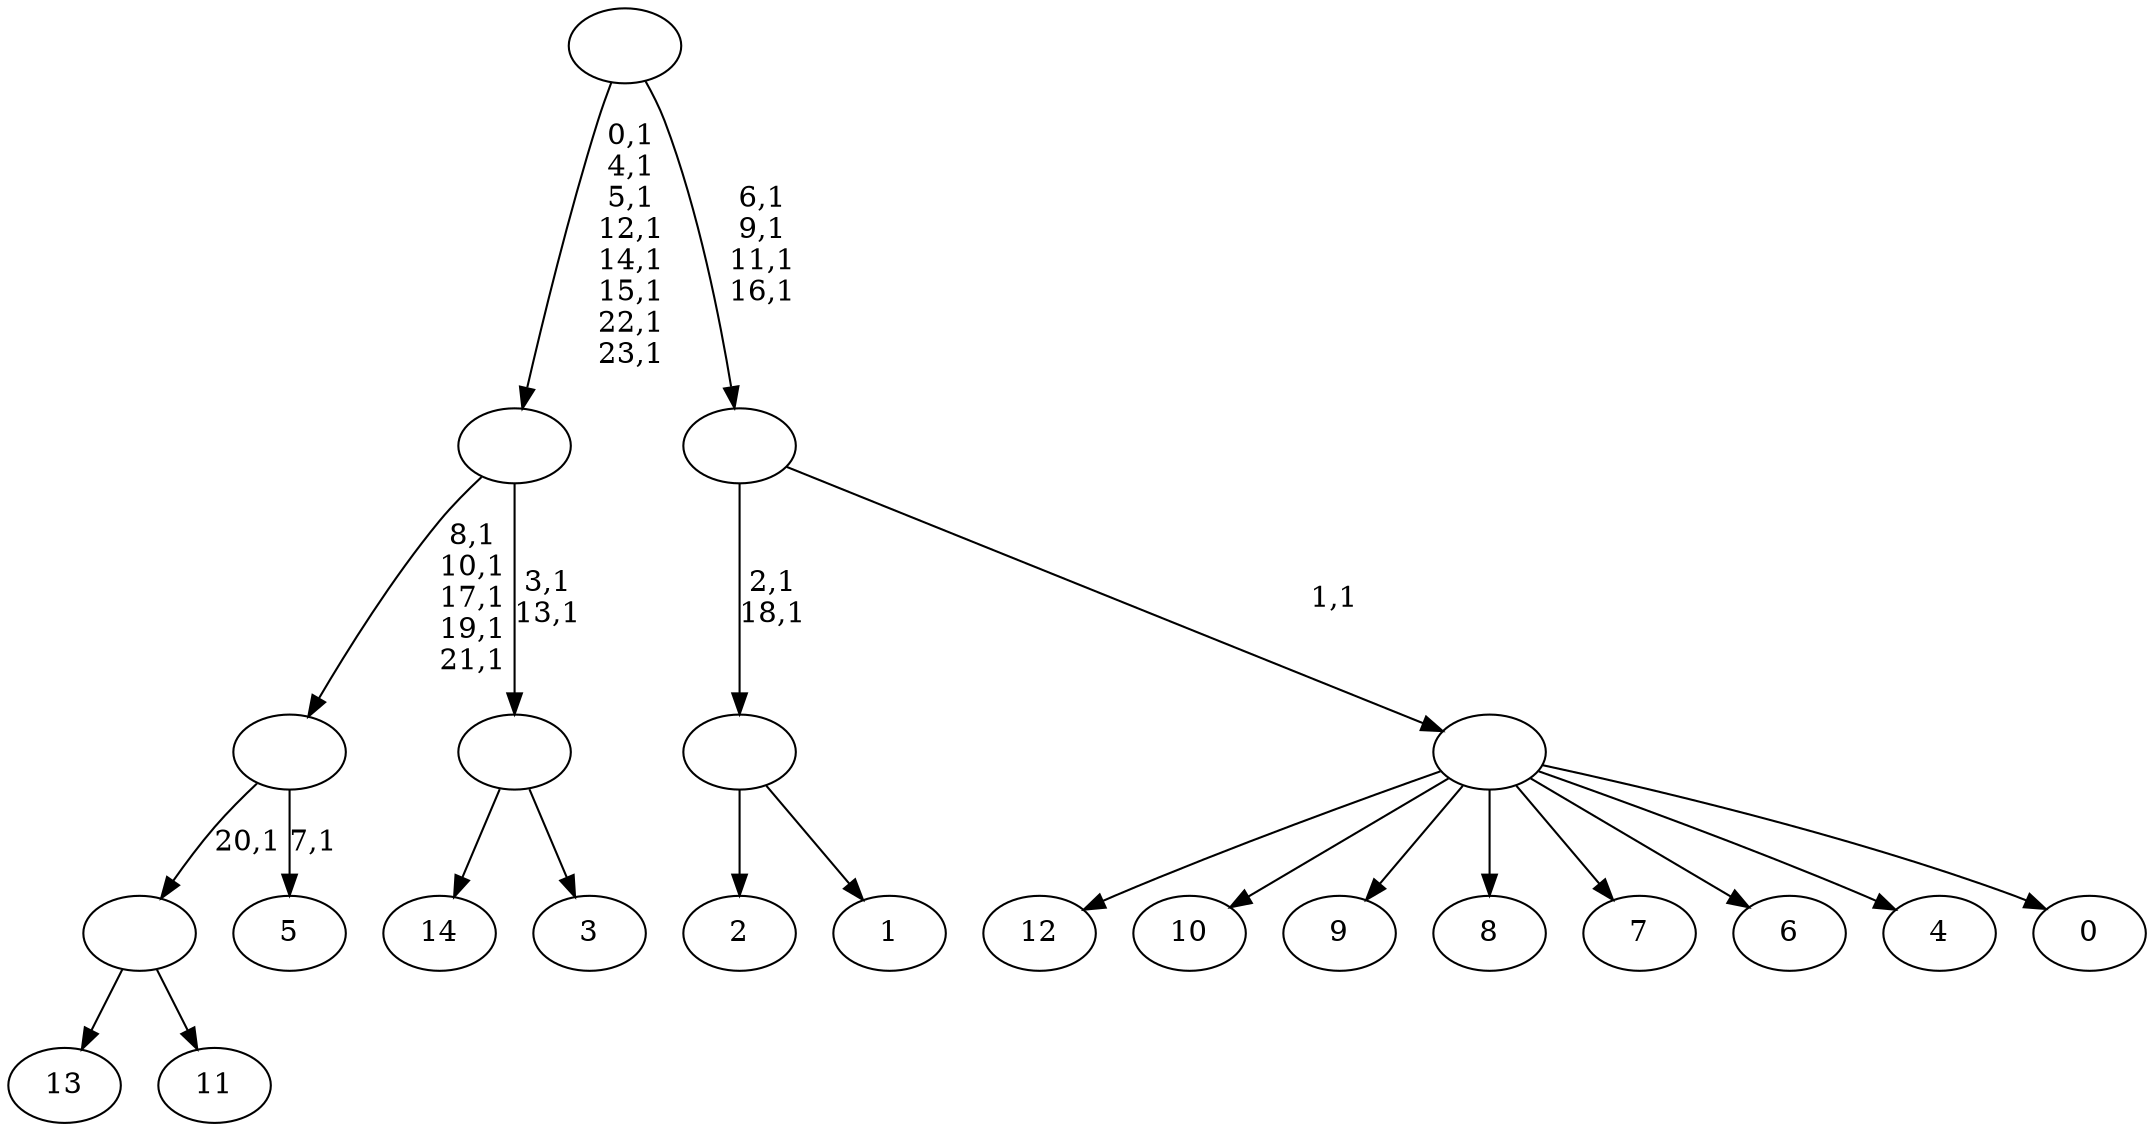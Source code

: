 digraph T {
	39 [label="14"]
	38 [label="13"]
	37 [label="12"]
	36 [label="11"]
	35 [label=""]
	34 [label="10"]
	33 [label="9"]
	32 [label="8"]
	31 [label="7"]
	30 [label="6"]
	29 [label="5"]
	27 [label=""]
	22 [label="4"]
	21 [label="3"]
	20 [label=""]
	18 [label=""]
	10 [label="2"]
	9 [label="1"]
	8 [label=""]
	6 [label="0"]
	5 [label=""]
	4 [label=""]
	0 [label=""]
	35 -> 38 [label=""]
	35 -> 36 [label=""]
	27 -> 29 [label="7,1"]
	27 -> 35 [label="20,1"]
	20 -> 39 [label=""]
	20 -> 21 [label=""]
	18 -> 20 [label="3,1\n13,1"]
	18 -> 27 [label="8,1\n10,1\n17,1\n19,1\n21,1"]
	8 -> 10 [label=""]
	8 -> 9 [label=""]
	5 -> 37 [label=""]
	5 -> 34 [label=""]
	5 -> 33 [label=""]
	5 -> 32 [label=""]
	5 -> 31 [label=""]
	5 -> 30 [label=""]
	5 -> 22 [label=""]
	5 -> 6 [label=""]
	4 -> 8 [label="2,1\n18,1"]
	4 -> 5 [label="1,1"]
	0 -> 4 [label="6,1\n9,1\n11,1\n16,1"]
	0 -> 18 [label="0,1\n4,1\n5,1\n12,1\n14,1\n15,1\n22,1\n23,1"]
}

